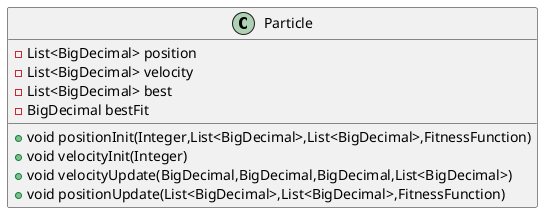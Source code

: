 @startuml
class Particle {
- List<BigDecimal> position
- List<BigDecimal> velocity
- List<BigDecimal> best
- BigDecimal bestFit
+ void positionInit(Integer,List<BigDecimal>,List<BigDecimal>,FitnessFunction)
+ void velocityInit(Integer)
+ void velocityUpdate(BigDecimal,BigDecimal,BigDecimal,List<BigDecimal>)
+ void positionUpdate(List<BigDecimal>,List<BigDecimal>,FitnessFunction)
}


@enduml